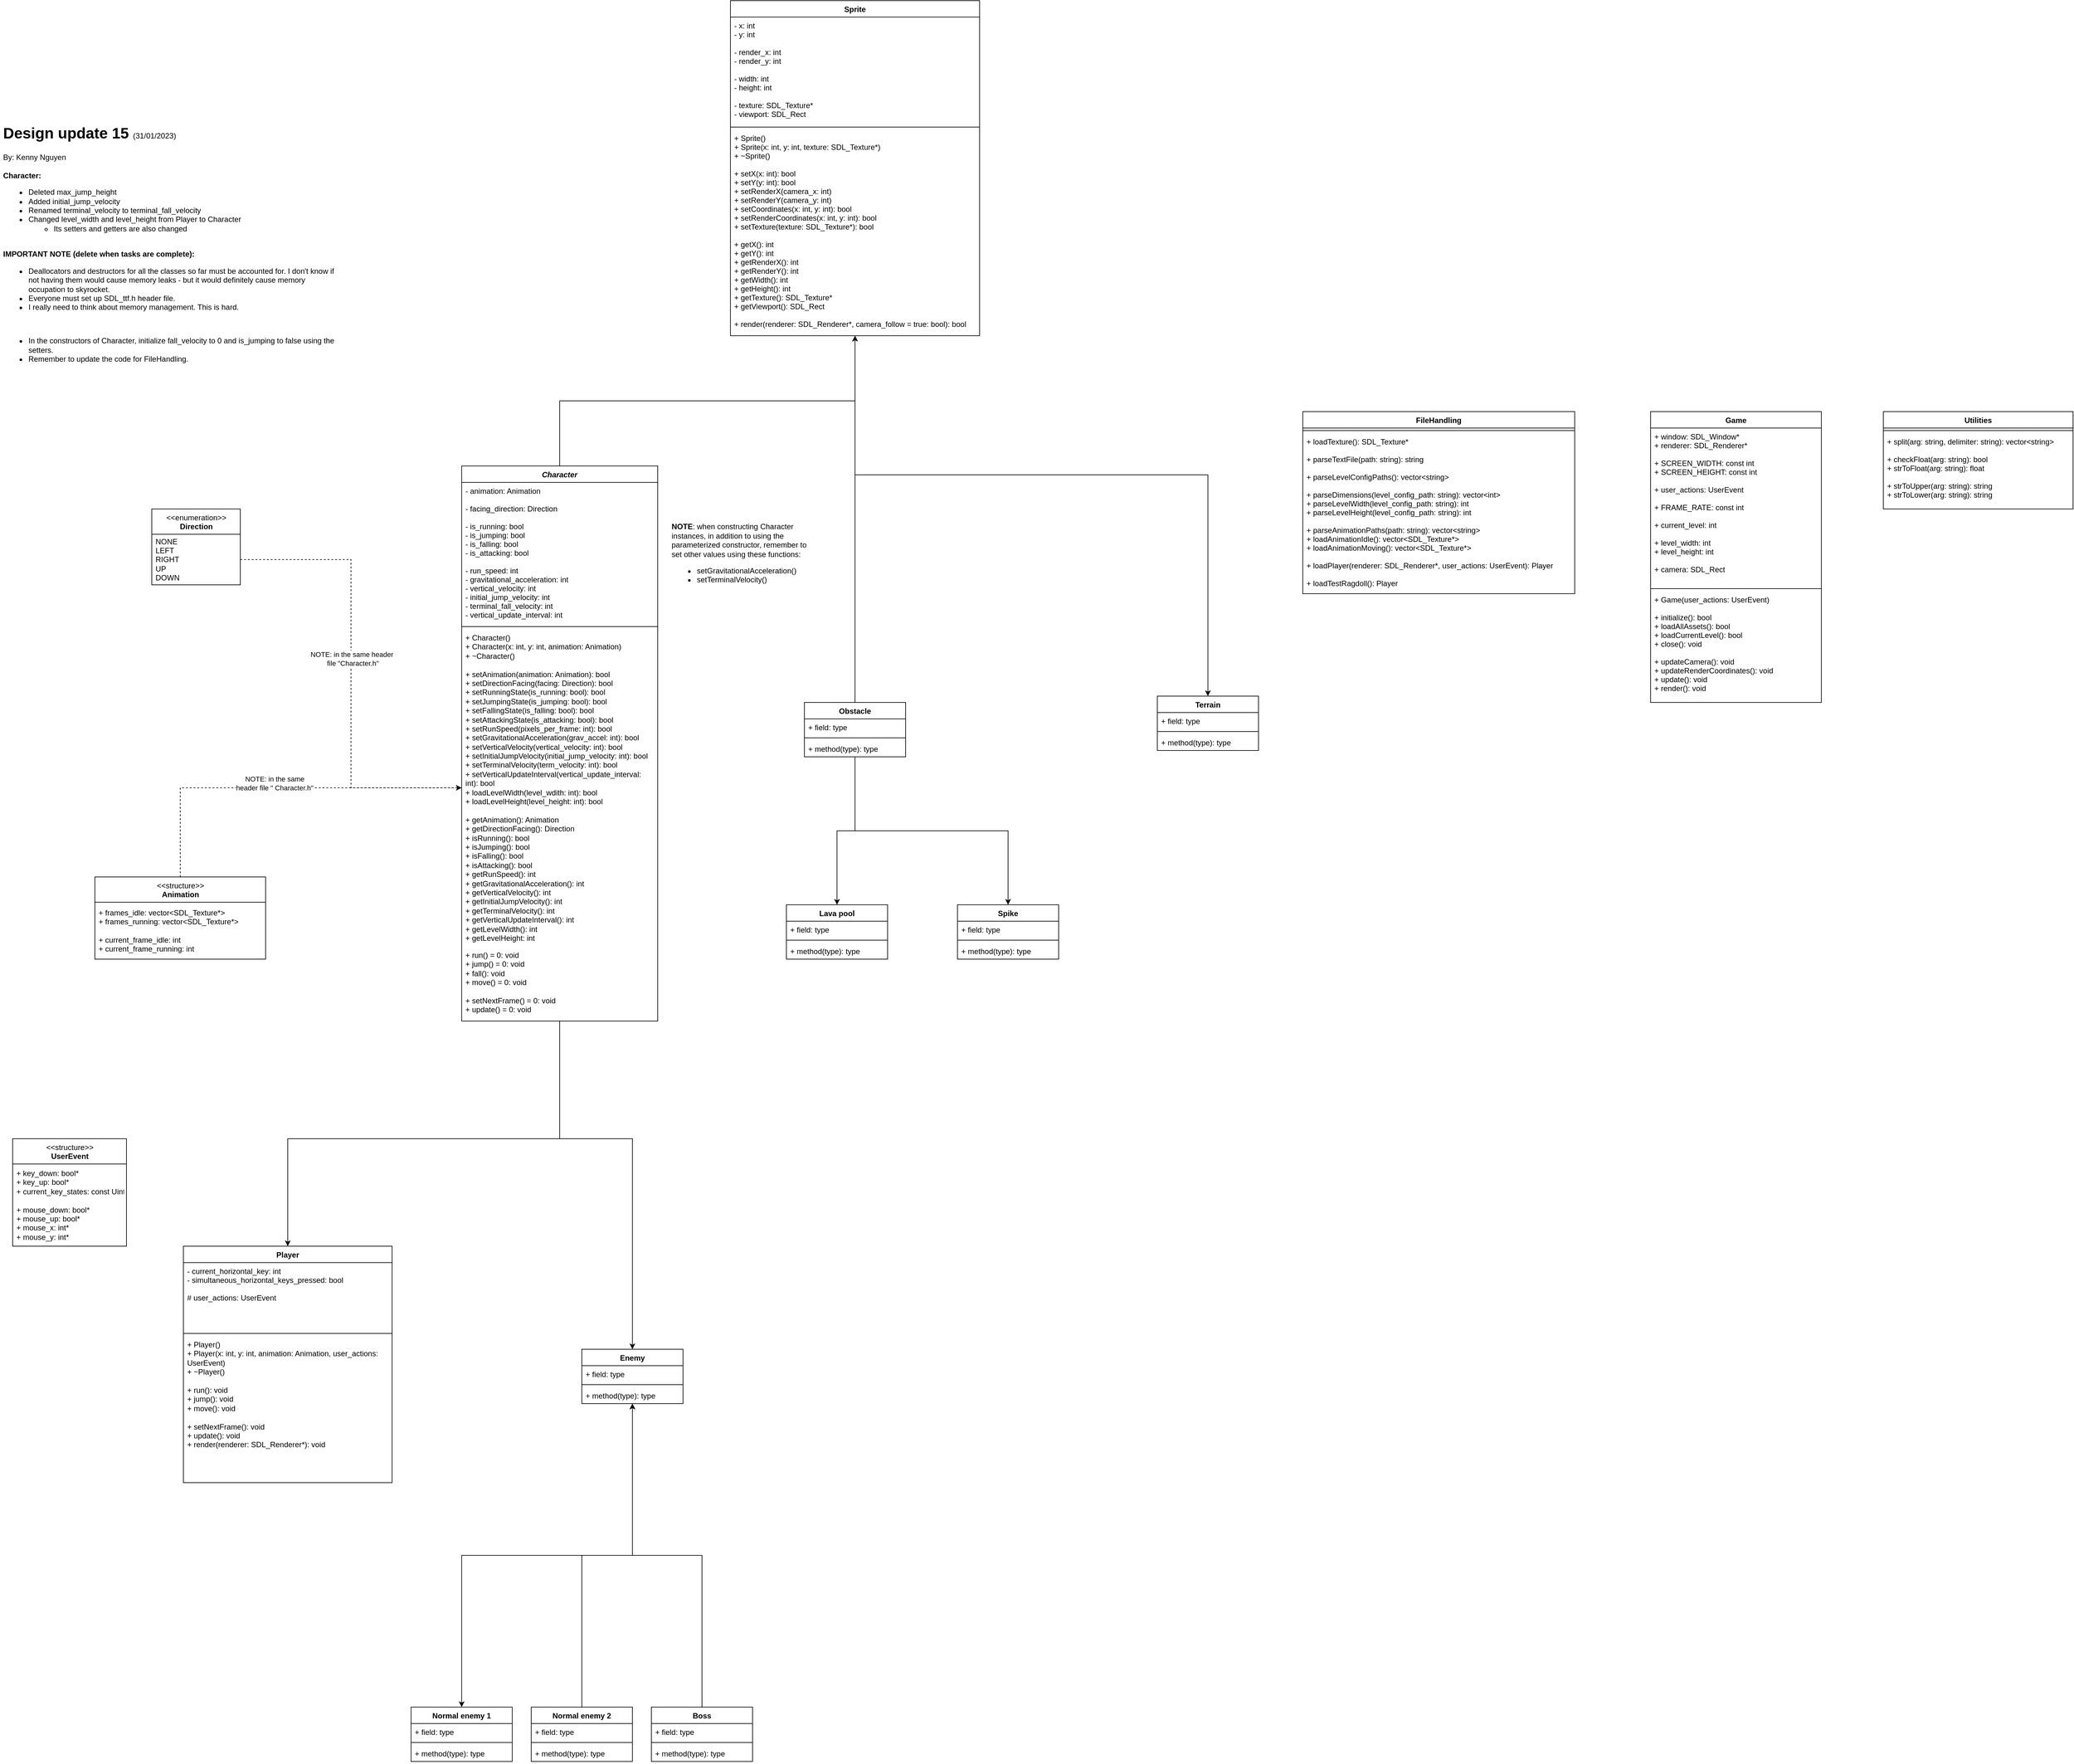 <mxfile version="20.8.13" type="device"><diagram id="c8oBW-qjvavsfD2tW6SP" name="Page-1"><mxGraphModel dx="2704" dy="1710" grid="1" gridSize="10" guides="1" tooltips="1" connect="1" arrows="1" fold="1" page="1" pageScale="1" pageWidth="827" pageHeight="1169" math="0" shadow="0"><root><mxCell id="0"/><mxCell id="1" parent="0"/><mxCell id="VmwZhY8e53boBmnFLK-E-12" style="edgeStyle=orthogonalEdgeStyle;rounded=0;orthogonalLoop=1;jettySize=auto;html=1;exitX=0.5;exitY=0;exitDx=0;exitDy=0;entryX=0.5;entryY=1;entryDx=0;entryDy=0;" parent="1" source="VmwZhY8e53boBmnFLK-E-6" target="VmwZhY8e53boBmnFLK-E-1" edge="1"><mxGeometry relative="1" as="geometry"/></mxCell><mxCell id="VmwZhY8e53boBmnFLK-E-29" style="edgeStyle=orthogonalEdgeStyle;rounded=0;orthogonalLoop=1;jettySize=auto;html=1;exitX=0.5;exitY=0;exitDx=0;exitDy=0;entryX=0.5;entryY=1;entryDx=0;entryDy=0;" parent="1" source="VmwZhY8e53boBmnFLK-E-24" target="VmwZhY8e53boBmnFLK-E-1" edge="1"><mxGeometry relative="1" as="geometry"/></mxCell><mxCell id="VmwZhY8e53boBmnFLK-E-44" style="edgeStyle=orthogonalEdgeStyle;rounded=0;orthogonalLoop=1;jettySize=auto;html=1;exitX=0.5;exitY=1;exitDx=0;exitDy=0;entryX=0.5;entryY=0;entryDx=0;entryDy=0;" parent="1" source="VmwZhY8e53boBmnFLK-E-1" target="VmwZhY8e53boBmnFLK-E-40" edge="1"><mxGeometry relative="1" as="geometry"><Array as="points"><mxPoint x="442" y="220"/><mxPoint x="1000" y="220"/></Array></mxGeometry></mxCell><mxCell id="VmwZhY8e53boBmnFLK-E-1" value="Sprite" style="swimlane;fontStyle=1;align=center;verticalAlign=top;childLayout=stackLayout;horizontal=1;startSize=26;horizontalStack=0;resizeParent=1;resizeParentMax=0;resizeLast=0;collapsible=1;marginBottom=0;" parent="1" vertex="1"><mxGeometry x="245" y="-530" width="394" height="530" as="geometry"/></mxCell><mxCell id="VmwZhY8e53boBmnFLK-E-2" value="- x: int&#10;- y: int&#10;&#10;- render_x: int&#10;- render_y: int&#10;&#10;- width: int&#10;- height: int&#10;&#10;- texture: SDL_Texture*&#10;- viewport: SDL_Rect&#10;" style="text;strokeColor=none;fillColor=none;align=left;verticalAlign=top;spacingLeft=4;spacingRight=4;overflow=hidden;rotatable=0;points=[[0,0.5],[1,0.5]];portConstraint=eastwest;" parent="VmwZhY8e53boBmnFLK-E-1" vertex="1"><mxGeometry y="26" width="394" height="170" as="geometry"/></mxCell><mxCell id="VmwZhY8e53boBmnFLK-E-3" value="" style="line;strokeWidth=1;fillColor=none;align=left;verticalAlign=middle;spacingTop=-1;spacingLeft=3;spacingRight=3;rotatable=0;labelPosition=right;points=[];portConstraint=eastwest;strokeColor=inherit;" parent="VmwZhY8e53boBmnFLK-E-1" vertex="1"><mxGeometry y="196" width="394" height="8" as="geometry"/></mxCell><mxCell id="VmwZhY8e53boBmnFLK-E-4" value="+ Sprite()&#10;+ Sprite(x: int, y: int, texture: SDL_Texture*)&#10;+ ~Sprite()&#10;&#10;+ setX(x: int): bool&#10;+ setY(y: int): bool&#10;+ setRenderX(camera_x: int)&#10;+ setRenderY(camera_y: int)&#10;+ setCoordinates(x: int, y: int): bool&#10;+ setRenderCoordinates(x: int, y: int): bool&#10;+ setTexture(texture: SDL_Texture*): bool&#10;&#10;+ getX(): int&#10;+ getY(): int&#10;+ getRenderX(): int&#10;+ getRenderY(): int&#10;+ getWidth(): int&#10;+ getHeight(): int&#10;+ getTexture(): SDL_Texture*&#10;+ getViewport(): SDL_Rect&#10;&#10;+ render(renderer: SDL_Renderer*, camera_follow = true: bool): bool" style="text;strokeColor=none;fillColor=none;align=left;verticalAlign=top;spacingLeft=4;spacingRight=4;overflow=hidden;rotatable=0;points=[[0,0.5],[1,0.5]];portConstraint=eastwest;" parent="VmwZhY8e53boBmnFLK-E-1" vertex="1"><mxGeometry y="204" width="394" height="326" as="geometry"/></mxCell><mxCell id="4V4R_JJYXWXnv9Hz5UKI-4" style="edgeStyle=orthogonalEdgeStyle;rounded=0;orthogonalLoop=1;jettySize=auto;html=1;entryX=0.5;entryY=0;entryDx=0;entryDy=0;" parent="1" source="VmwZhY8e53boBmnFLK-E-6" target="VmwZhY8e53boBmnFLK-E-14" edge="1"><mxGeometry relative="1" as="geometry"><mxPoint x="-240" y="1280" as="targetPoint"/><Array as="points"><mxPoint x="-25" y="1270"/><mxPoint x="-455" y="1270"/></Array></mxGeometry></mxCell><mxCell id="VmwZhY8e53boBmnFLK-E-6" value="Character" style="swimlane;fontStyle=3;align=center;verticalAlign=top;childLayout=stackLayout;horizontal=1;startSize=26;horizontalStack=0;resizeParent=1;resizeParentMax=0;resizeLast=0;collapsible=1;marginBottom=0;" parent="1" vertex="1"><mxGeometry x="-180" y="206" width="310" height="878" as="geometry"/></mxCell><mxCell id="VmwZhY8e53boBmnFLK-E-7" value="- animation: Animation&#10;&#10;- facing_direction: Direction&#10;&#10;- is_running: bool&#10;- is_jumping: bool&#10;- is_falling: bool&#10;- is_attacking: bool&#10;&#10;- run_speed: int&#10;- gravitational_acceleration: int&#10;- vertical_velocity: int&#10;- initial_jump_velocity: int&#10;- terminal_fall_velocity: int&#10;- vertical_update_interval: int&#10;" style="text;strokeColor=none;fillColor=none;align=left;verticalAlign=top;spacingLeft=4;spacingRight=4;overflow=hidden;rotatable=0;points=[[0,0.5],[1,0.5]];portConstraint=eastwest;" parent="VmwZhY8e53boBmnFLK-E-6" vertex="1"><mxGeometry y="26" width="310" height="224" as="geometry"/></mxCell><mxCell id="VmwZhY8e53boBmnFLK-E-8" value="" style="line;strokeWidth=1;fillColor=none;align=left;verticalAlign=middle;spacingTop=-1;spacingLeft=3;spacingRight=3;rotatable=0;labelPosition=right;points=[];portConstraint=eastwest;strokeColor=inherit;" parent="VmwZhY8e53boBmnFLK-E-6" vertex="1"><mxGeometry y="250" width="310" height="8" as="geometry"/></mxCell><mxCell id="vElbNnLoproLuncp5G4Q-2" value="+ Character()&#10;+ Character(x: int, y: int, animation: Animation)&#10;+ ~Character()&#10;&#10;+ setAnimation(animation: Animation): bool&#10;+ setDirectionFacing(facing: Direction): bool&#10;+ setRunningState(is_running: bool): bool&#10;+ setJumpingState(is_jumping: bool): bool&#10;+ setFallingState(is_falling: bool): bool&#10;+ setAttackingState(is_attacking: bool): bool&#10;+ setRunSpeed(pixels_per_frame: int): bool&#10;+ setGravitationalAcceleration(grav_accel: int): bool&#10;+ setVerticalVelocity(vertical_velocity: int): bool&#10;+ setInitialJumpVelocity(initial_jump_velocity: int): bool&#10;+ setTerminalVelocity(term_velocity: int): bool&#10;+ setVerticalUpdateInterval(vertical_update_interval: int): bool&#10;+ loadLevelWidth(level_wdith: int): bool&#10;+ loadLevelHeight(level_height: int): bool&#10;&#10;+ getAnimation(): Animation&#10;+ getDirectionFacing(): Direction&#10;+ isRunning(): bool&#10;+ isJumping(): bool&#10;+ isFalling(): bool&#10;+ isAttacking(): bool&#10;+ getRunSpeed(): int&#10;+ getGravitationalAcceleration(): int&#10;+ getVerticalVelocity(): int&#10;+ getInitialJumpVelocity(): int&#10;+ getTerminalVelocity(): int&#10;+ getVerticalUpdateInterval(): int&#10;+ getLevelWidth(): int&#10;+ getLevelHeight: int" style="text;strokeColor=none;fillColor=none;align=left;verticalAlign=top;spacingLeft=4;spacingRight=4;overflow=hidden;rotatable=0;points=[[0,0.5],[1,0.5]];portConstraint=eastwest;whiteSpace=wrap;fontStyle=0" parent="VmwZhY8e53boBmnFLK-E-6" vertex="1"><mxGeometry y="258" width="310" height="502" as="geometry"/></mxCell><mxCell id="VmwZhY8e53boBmnFLK-E-9" value="+ run() = 0: void&#10;+ jump() = 0: void&#10;+ fall(): void&#10;+ move() = 0: void&#10;&#10;+ setNextFrame() = 0: void&#10;+ update() = 0: void" style="text;strokeColor=none;fillColor=none;align=left;verticalAlign=top;spacingLeft=4;spacingRight=4;overflow=hidden;rotatable=0;points=[[0,0.5],[1,0.5]];portConstraint=eastwest;whiteSpace=wrap;fontStyle=0" parent="VmwZhY8e53boBmnFLK-E-6" vertex="1"><mxGeometry y="760" width="310" height="118" as="geometry"/></mxCell><mxCell id="4V4R_JJYXWXnv9Hz5UKI-3" style="edgeStyle=orthogonalEdgeStyle;rounded=0;orthogonalLoop=1;jettySize=auto;html=1;entryX=0.5;entryY=0;entryDx=0;entryDy=0;" parent="1" source="VmwZhY8e53boBmnFLK-E-6" target="VmwZhY8e53boBmnFLK-E-18" edge="1"><mxGeometry relative="1" as="geometry"><Array as="points"><mxPoint x="-25" y="1270"/><mxPoint x="90" y="1270"/></Array></mxGeometry></mxCell><mxCell id="VmwZhY8e53boBmnFLK-E-14" value="Player" style="swimlane;fontStyle=1;align=center;verticalAlign=top;childLayout=stackLayout;horizontal=1;startSize=26;horizontalStack=0;resizeParent=1;resizeParentMax=0;resizeLast=0;collapsible=1;marginBottom=0;whiteSpace=wrap;" parent="1" vertex="1"><mxGeometry x="-620" y="1440" width="330" height="374" as="geometry"/></mxCell><mxCell id="VmwZhY8e53boBmnFLK-E-15" value="- current_horizontal_key: int&#10;- simultaneous_horizontal_keys_pressed: bool&#10;&#10;# user_actions: UserEvent" style="text;strokeColor=none;fillColor=none;align=left;verticalAlign=top;spacingLeft=4;spacingRight=4;overflow=hidden;rotatable=0;points=[[0,0.5],[1,0.5]];portConstraint=eastwest;" parent="VmwZhY8e53boBmnFLK-E-14" vertex="1"><mxGeometry y="26" width="330" height="108" as="geometry"/></mxCell><mxCell id="VmwZhY8e53boBmnFLK-E-16" value="" style="line;strokeWidth=1;fillColor=none;align=left;verticalAlign=middle;spacingTop=-1;spacingLeft=3;spacingRight=3;rotatable=0;labelPosition=right;points=[];portConstraint=eastwest;strokeColor=inherit;" parent="VmwZhY8e53boBmnFLK-E-14" vertex="1"><mxGeometry y="134" width="330" height="8" as="geometry"/></mxCell><mxCell id="VmwZhY8e53boBmnFLK-E-17" value="+ Player()&#10;+ Player(x: int, y: int, animation: Animation, user_actions: UserEvent)&#10;+ ~Player()&#10;&#10;+ run(): void&#10;+ jump(): void&#10;+ move(): void&#10;&#10;+ setNextFrame(): void&#10;+ update(): void&#10;+ render(renderer: SDL_Renderer*): void" style="text;strokeColor=none;fillColor=none;align=left;verticalAlign=top;spacingLeft=4;spacingRight=4;overflow=hidden;rotatable=0;points=[[0,0.5],[1,0.5]];portConstraint=eastwest;whiteSpace=wrap;fontStyle=0" parent="VmwZhY8e53boBmnFLK-E-14" vertex="1"><mxGeometry y="142" width="330" height="232" as="geometry"/></mxCell><mxCell id="VmwZhY8e53boBmnFLK-E-58" style="edgeStyle=orthogonalEdgeStyle;rounded=0;orthogonalLoop=1;jettySize=auto;html=1;exitX=0.5;exitY=0;exitDx=0;exitDy=0;entryX=0.5;entryY=1;entryDx=0;entryDy=0;" parent="1" source="VmwZhY8e53boBmnFLK-E-49" target="VmwZhY8e53boBmnFLK-E-18" edge="1"><mxGeometry relative="1" as="geometry"/></mxCell><mxCell id="VmwZhY8e53boBmnFLK-E-65" style="edgeStyle=orthogonalEdgeStyle;rounded=0;orthogonalLoop=1;jettySize=auto;html=1;exitX=0.5;exitY=0;exitDx=0;exitDy=0;entryX=0.5;entryY=1;entryDx=0;entryDy=0;" parent="1" source="VmwZhY8e53boBmnFLK-E-61" target="VmwZhY8e53boBmnFLK-E-18" edge="1"><mxGeometry relative="1" as="geometry"/></mxCell><mxCell id="VmwZhY8e53boBmnFLK-E-74" style="edgeStyle=orthogonalEdgeStyle;rounded=0;orthogonalLoop=1;jettySize=auto;html=1;exitX=0.5;exitY=1;exitDx=0;exitDy=0;entryX=0.5;entryY=0;entryDx=0;entryDy=0;" parent="1" source="VmwZhY8e53boBmnFLK-E-18" target="VmwZhY8e53boBmnFLK-E-45" edge="1"><mxGeometry relative="1" as="geometry"/></mxCell><mxCell id="VmwZhY8e53boBmnFLK-E-18" value="Enemy" style="swimlane;fontStyle=1;align=center;verticalAlign=top;childLayout=stackLayout;horizontal=1;startSize=26;horizontalStack=0;resizeParent=1;resizeParentMax=0;resizeLast=0;collapsible=1;marginBottom=0;" parent="1" vertex="1"><mxGeometry x="10" y="1603" width="160" height="86" as="geometry"/></mxCell><mxCell id="VmwZhY8e53boBmnFLK-E-19" value="+ field: type" style="text;strokeColor=none;fillColor=none;align=left;verticalAlign=top;spacingLeft=4;spacingRight=4;overflow=hidden;rotatable=0;points=[[0,0.5],[1,0.5]];portConstraint=eastwest;" parent="VmwZhY8e53boBmnFLK-E-18" vertex="1"><mxGeometry y="26" width="160" height="26" as="geometry"/></mxCell><mxCell id="VmwZhY8e53boBmnFLK-E-20" value="" style="line;strokeWidth=1;fillColor=none;align=left;verticalAlign=middle;spacingTop=-1;spacingLeft=3;spacingRight=3;rotatable=0;labelPosition=right;points=[];portConstraint=eastwest;strokeColor=inherit;" parent="VmwZhY8e53boBmnFLK-E-18" vertex="1"><mxGeometry y="52" width="160" height="8" as="geometry"/></mxCell><mxCell id="VmwZhY8e53boBmnFLK-E-21" value="+ method(type): type" style="text;strokeColor=none;fillColor=none;align=left;verticalAlign=top;spacingLeft=4;spacingRight=4;overflow=hidden;rotatable=0;points=[[0,0.5],[1,0.5]];portConstraint=eastwest;" parent="VmwZhY8e53boBmnFLK-E-18" vertex="1"><mxGeometry y="60" width="160" height="26" as="geometry"/></mxCell><mxCell id="VmwZhY8e53boBmnFLK-E-38" style="edgeStyle=orthogonalEdgeStyle;rounded=0;orthogonalLoop=1;jettySize=auto;html=1;exitX=0.5;exitY=1;exitDx=0;exitDy=0;entryX=0.5;entryY=0;entryDx=0;entryDy=0;" parent="1" source="VmwZhY8e53boBmnFLK-E-24" target="VmwZhY8e53boBmnFLK-E-30" edge="1"><mxGeometry relative="1" as="geometry"/></mxCell><mxCell id="VmwZhY8e53boBmnFLK-E-39" style="edgeStyle=orthogonalEdgeStyle;rounded=0;orthogonalLoop=1;jettySize=auto;html=1;exitX=0.5;exitY=1;exitDx=0;exitDy=0;" parent="1" source="VmwZhY8e53boBmnFLK-E-24" target="VmwZhY8e53boBmnFLK-E-34" edge="1"><mxGeometry relative="1" as="geometry"/></mxCell><mxCell id="VmwZhY8e53boBmnFLK-E-24" value="Obstacle" style="swimlane;fontStyle=1;align=center;verticalAlign=top;childLayout=stackLayout;horizontal=1;startSize=26;horizontalStack=0;resizeParent=1;resizeParentMax=0;resizeLast=0;collapsible=1;marginBottom=0;" parent="1" vertex="1"><mxGeometry x="362" y="580" width="160" height="86" as="geometry"/></mxCell><mxCell id="VmwZhY8e53boBmnFLK-E-25" value="+ field: type" style="text;strokeColor=none;fillColor=none;align=left;verticalAlign=top;spacingLeft=4;spacingRight=4;overflow=hidden;rotatable=0;points=[[0,0.5],[1,0.5]];portConstraint=eastwest;" parent="VmwZhY8e53boBmnFLK-E-24" vertex="1"><mxGeometry y="26" width="160" height="26" as="geometry"/></mxCell><mxCell id="VmwZhY8e53boBmnFLK-E-26" value="" style="line;strokeWidth=1;fillColor=none;align=left;verticalAlign=middle;spacingTop=-1;spacingLeft=3;spacingRight=3;rotatable=0;labelPosition=right;points=[];portConstraint=eastwest;strokeColor=inherit;" parent="VmwZhY8e53boBmnFLK-E-24" vertex="1"><mxGeometry y="52" width="160" height="8" as="geometry"/></mxCell><mxCell id="VmwZhY8e53boBmnFLK-E-27" value="+ method(type): type" style="text;strokeColor=none;fillColor=none;align=left;verticalAlign=top;spacingLeft=4;spacingRight=4;overflow=hidden;rotatable=0;points=[[0,0.5],[1,0.5]];portConstraint=eastwest;" parent="VmwZhY8e53boBmnFLK-E-24" vertex="1"><mxGeometry y="60" width="160" height="26" as="geometry"/></mxCell><mxCell id="VmwZhY8e53boBmnFLK-E-30" value="Lava pool" style="swimlane;fontStyle=1;align=center;verticalAlign=top;childLayout=stackLayout;horizontal=1;startSize=26;horizontalStack=0;resizeParent=1;resizeParentMax=0;resizeLast=0;collapsible=1;marginBottom=0;" parent="1" vertex="1"><mxGeometry x="333.5" y="900" width="160" height="86" as="geometry"/></mxCell><mxCell id="VmwZhY8e53boBmnFLK-E-31" value="+ field: type" style="text;strokeColor=none;fillColor=none;align=left;verticalAlign=top;spacingLeft=4;spacingRight=4;overflow=hidden;rotatable=0;points=[[0,0.5],[1,0.5]];portConstraint=eastwest;" parent="VmwZhY8e53boBmnFLK-E-30" vertex="1"><mxGeometry y="26" width="160" height="26" as="geometry"/></mxCell><mxCell id="VmwZhY8e53boBmnFLK-E-32" value="" style="line;strokeWidth=1;fillColor=none;align=left;verticalAlign=middle;spacingTop=-1;spacingLeft=3;spacingRight=3;rotatable=0;labelPosition=right;points=[];portConstraint=eastwest;strokeColor=inherit;" parent="VmwZhY8e53boBmnFLK-E-30" vertex="1"><mxGeometry y="52" width="160" height="8" as="geometry"/></mxCell><mxCell id="VmwZhY8e53boBmnFLK-E-33" value="+ method(type): type" style="text;strokeColor=none;fillColor=none;align=left;verticalAlign=top;spacingLeft=4;spacingRight=4;overflow=hidden;rotatable=0;points=[[0,0.5],[1,0.5]];portConstraint=eastwest;" parent="VmwZhY8e53boBmnFLK-E-30" vertex="1"><mxGeometry y="60" width="160" height="26" as="geometry"/></mxCell><mxCell id="VmwZhY8e53boBmnFLK-E-34" value="Spike" style="swimlane;fontStyle=1;align=center;verticalAlign=top;childLayout=stackLayout;horizontal=1;startSize=26;horizontalStack=0;resizeParent=1;resizeParentMax=0;resizeLast=0;collapsible=1;marginBottom=0;" parent="1" vertex="1"><mxGeometry x="604" y="900" width="160" height="86" as="geometry"/></mxCell><mxCell id="VmwZhY8e53boBmnFLK-E-35" value="+ field: type" style="text;strokeColor=none;fillColor=none;align=left;verticalAlign=top;spacingLeft=4;spacingRight=4;overflow=hidden;rotatable=0;points=[[0,0.5],[1,0.5]];portConstraint=eastwest;" parent="VmwZhY8e53boBmnFLK-E-34" vertex="1"><mxGeometry y="26" width="160" height="26" as="geometry"/></mxCell><mxCell id="VmwZhY8e53boBmnFLK-E-36" value="" style="line;strokeWidth=1;fillColor=none;align=left;verticalAlign=middle;spacingTop=-1;spacingLeft=3;spacingRight=3;rotatable=0;labelPosition=right;points=[];portConstraint=eastwest;strokeColor=inherit;" parent="VmwZhY8e53boBmnFLK-E-34" vertex="1"><mxGeometry y="52" width="160" height="8" as="geometry"/></mxCell><mxCell id="VmwZhY8e53boBmnFLK-E-37" value="+ method(type): type" style="text;strokeColor=none;fillColor=none;align=left;verticalAlign=top;spacingLeft=4;spacingRight=4;overflow=hidden;rotatable=0;points=[[0,0.5],[1,0.5]];portConstraint=eastwest;" parent="VmwZhY8e53boBmnFLK-E-34" vertex="1"><mxGeometry y="60" width="160" height="26" as="geometry"/></mxCell><mxCell id="VmwZhY8e53boBmnFLK-E-40" value="Terrain" style="swimlane;fontStyle=1;align=center;verticalAlign=top;childLayout=stackLayout;horizontal=1;startSize=26;horizontalStack=0;resizeParent=1;resizeParentMax=0;resizeLast=0;collapsible=1;marginBottom=0;" parent="1" vertex="1"><mxGeometry x="920" y="570" width="160" height="86" as="geometry"/></mxCell><mxCell id="VmwZhY8e53boBmnFLK-E-41" value="+ field: type" style="text;strokeColor=none;fillColor=none;align=left;verticalAlign=top;spacingLeft=4;spacingRight=4;overflow=hidden;rotatable=0;points=[[0,0.5],[1,0.5]];portConstraint=eastwest;" parent="VmwZhY8e53boBmnFLK-E-40" vertex="1"><mxGeometry y="26" width="160" height="26" as="geometry"/></mxCell><mxCell id="VmwZhY8e53boBmnFLK-E-42" value="" style="line;strokeWidth=1;fillColor=none;align=left;verticalAlign=middle;spacingTop=-1;spacingLeft=3;spacingRight=3;rotatable=0;labelPosition=right;points=[];portConstraint=eastwest;strokeColor=inherit;" parent="VmwZhY8e53boBmnFLK-E-40" vertex="1"><mxGeometry y="52" width="160" height="8" as="geometry"/></mxCell><mxCell id="VmwZhY8e53boBmnFLK-E-43" value="+ method(type): type" style="text;strokeColor=none;fillColor=none;align=left;verticalAlign=top;spacingLeft=4;spacingRight=4;overflow=hidden;rotatable=0;points=[[0,0.5],[1,0.5]];portConstraint=eastwest;" parent="VmwZhY8e53boBmnFLK-E-40" vertex="1"><mxGeometry y="60" width="160" height="26" as="geometry"/></mxCell><mxCell id="VmwZhY8e53boBmnFLK-E-45" value="Normal enemy 1" style="swimlane;fontStyle=1;align=center;verticalAlign=top;childLayout=stackLayout;horizontal=1;startSize=26;horizontalStack=0;resizeParent=1;resizeParentMax=0;resizeLast=0;collapsible=1;marginBottom=0;" parent="1" vertex="1"><mxGeometry x="-260" y="2169" width="160" height="86" as="geometry"/></mxCell><mxCell id="VmwZhY8e53boBmnFLK-E-46" value="+ field: type" style="text;strokeColor=none;fillColor=none;align=left;verticalAlign=top;spacingLeft=4;spacingRight=4;overflow=hidden;rotatable=0;points=[[0,0.5],[1,0.5]];portConstraint=eastwest;" parent="VmwZhY8e53boBmnFLK-E-45" vertex="1"><mxGeometry y="26" width="160" height="26" as="geometry"/></mxCell><mxCell id="VmwZhY8e53boBmnFLK-E-47" value="" style="line;strokeWidth=1;fillColor=none;align=left;verticalAlign=middle;spacingTop=-1;spacingLeft=3;spacingRight=3;rotatable=0;labelPosition=right;points=[];portConstraint=eastwest;strokeColor=inherit;" parent="VmwZhY8e53boBmnFLK-E-45" vertex="1"><mxGeometry y="52" width="160" height="8" as="geometry"/></mxCell><mxCell id="VmwZhY8e53boBmnFLK-E-48" value="+ method(type): type" style="text;strokeColor=none;fillColor=none;align=left;verticalAlign=top;spacingLeft=4;spacingRight=4;overflow=hidden;rotatable=0;points=[[0,0.5],[1,0.5]];portConstraint=eastwest;" parent="VmwZhY8e53boBmnFLK-E-45" vertex="1"><mxGeometry y="60" width="160" height="26" as="geometry"/></mxCell><mxCell id="VmwZhY8e53boBmnFLK-E-49" value="Normal enemy 2" style="swimlane;fontStyle=1;align=center;verticalAlign=top;childLayout=stackLayout;horizontal=1;startSize=26;horizontalStack=0;resizeParent=1;resizeParentMax=0;resizeLast=0;collapsible=1;marginBottom=0;" parent="1" vertex="1"><mxGeometry x="-70" y="2169" width="160" height="86" as="geometry"/></mxCell><mxCell id="VmwZhY8e53boBmnFLK-E-50" value="+ field: type" style="text;strokeColor=none;fillColor=none;align=left;verticalAlign=top;spacingLeft=4;spacingRight=4;overflow=hidden;rotatable=0;points=[[0,0.5],[1,0.5]];portConstraint=eastwest;" parent="VmwZhY8e53boBmnFLK-E-49" vertex="1"><mxGeometry y="26" width="160" height="26" as="geometry"/></mxCell><mxCell id="VmwZhY8e53boBmnFLK-E-51" value="" style="line;strokeWidth=1;fillColor=none;align=left;verticalAlign=middle;spacingTop=-1;spacingLeft=3;spacingRight=3;rotatable=0;labelPosition=right;points=[];portConstraint=eastwest;strokeColor=inherit;" parent="VmwZhY8e53boBmnFLK-E-49" vertex="1"><mxGeometry y="52" width="160" height="8" as="geometry"/></mxCell><mxCell id="VmwZhY8e53boBmnFLK-E-52" value="+ method(type): type" style="text;strokeColor=none;fillColor=none;align=left;verticalAlign=top;spacingLeft=4;spacingRight=4;overflow=hidden;rotatable=0;points=[[0,0.5],[1,0.5]];portConstraint=eastwest;" parent="VmwZhY8e53boBmnFLK-E-49" vertex="1"><mxGeometry y="60" width="160" height="26" as="geometry"/></mxCell><mxCell id="VmwZhY8e53boBmnFLK-E-61" value="Boss" style="swimlane;fontStyle=1;align=center;verticalAlign=top;childLayout=stackLayout;horizontal=1;startSize=26;horizontalStack=0;resizeParent=1;resizeParentMax=0;resizeLast=0;collapsible=1;marginBottom=0;" parent="1" vertex="1"><mxGeometry x="120" y="2169" width="160" height="86" as="geometry"/></mxCell><mxCell id="VmwZhY8e53boBmnFLK-E-62" value="+ field: type" style="text;strokeColor=none;fillColor=none;align=left;verticalAlign=top;spacingLeft=4;spacingRight=4;overflow=hidden;rotatable=0;points=[[0,0.5],[1,0.5]];portConstraint=eastwest;" parent="VmwZhY8e53boBmnFLK-E-61" vertex="1"><mxGeometry y="26" width="160" height="26" as="geometry"/></mxCell><mxCell id="VmwZhY8e53boBmnFLK-E-63" value="" style="line;strokeWidth=1;fillColor=none;align=left;verticalAlign=middle;spacingTop=-1;spacingLeft=3;spacingRight=3;rotatable=0;labelPosition=right;points=[];portConstraint=eastwest;strokeColor=inherit;" parent="VmwZhY8e53boBmnFLK-E-61" vertex="1"><mxGeometry y="52" width="160" height="8" as="geometry"/></mxCell><mxCell id="VmwZhY8e53boBmnFLK-E-64" value="+ method(type): type" style="text;strokeColor=none;fillColor=none;align=left;verticalAlign=top;spacingLeft=4;spacingRight=4;overflow=hidden;rotatable=0;points=[[0,0.5],[1,0.5]];portConstraint=eastwest;" parent="VmwZhY8e53boBmnFLK-E-61" vertex="1"><mxGeometry y="60" width="160" height="26" as="geometry"/></mxCell><mxCell id="VmwZhY8e53boBmnFLK-E-66" value="FileHandling" style="swimlane;fontStyle=1;align=center;verticalAlign=top;childLayout=stackLayout;horizontal=1;startSize=26;horizontalStack=0;resizeParent=1;resizeParentMax=0;resizeLast=0;collapsible=1;marginBottom=0;" parent="1" vertex="1"><mxGeometry x="1150" y="120" width="430" height="288" as="geometry"/></mxCell><mxCell id="VmwZhY8e53boBmnFLK-E-68" value="" style="line;strokeWidth=1;fillColor=none;align=left;verticalAlign=middle;spacingTop=-1;spacingLeft=3;spacingRight=3;rotatable=0;labelPosition=right;points=[];portConstraint=eastwest;strokeColor=inherit;" parent="VmwZhY8e53boBmnFLK-E-66" vertex="1"><mxGeometry y="26" width="430" height="8" as="geometry"/></mxCell><mxCell id="VmwZhY8e53boBmnFLK-E-69" value="+ loadTexture(): SDL_Texture*&#10;&#10;+ parseTextFile(path: string): string&#10;&#10;+ parseLevelConfigPaths(): vector&lt;string&gt;&#10;&#10;+ parseDimensions(level_config_path: string): vector&lt;int&gt;&#10;+ parseLevelWidth(level_config_path: string): int&#10;+ parseLevelHeight(level_config_path: string): int&#10;&#10;+ parseAnimationPaths(path: string): vector&lt;string&gt;&#10;+ loadAnimationIdle(): vector&lt;SDL_Texture*&gt;&#10;+ loadAnimationMoving(): vector&lt;SDL_Texture*&gt;&#10;&#10;+ loadPlayer(renderer: SDL_Renderer*, user_actions: UserEvent): Player&#10;&#10;+ loadTestRagdoll(): Player&#10;" style="text;strokeColor=none;fillColor=none;align=left;verticalAlign=top;spacingLeft=4;spacingRight=4;overflow=hidden;rotatable=0;points=[[0,0.5],[1,0.5]];portConstraint=eastwest;" parent="VmwZhY8e53boBmnFLK-E-66" vertex="1"><mxGeometry y="34" width="430" height="254" as="geometry"/></mxCell><mxCell id="VmwZhY8e53boBmnFLK-E-70" value="Game" style="swimlane;fontStyle=1;align=center;verticalAlign=top;childLayout=stackLayout;horizontal=1;startSize=26;horizontalStack=0;resizeParent=1;resizeParentMax=0;resizeLast=0;collapsible=1;marginBottom=0;" parent="1" vertex="1"><mxGeometry x="1700" y="120" width="270" height="460" as="geometry"/></mxCell><mxCell id="VmwZhY8e53boBmnFLK-E-71" value="+ window: SDL_Window*&#10;+ renderer: SDL_Renderer*&#10;&#10;+ SCREEN_WIDTH: const int&#10;+ SCREEN_HEIGHT: const int&#10;&#10;+ user_actions: UserEvent&#10;&#10;+ FRAME_RATE: const int&#10;&#10;+ current_level: int&#10;&#10;+ level_width: int&#10;+ level_height: int&#10;&#10;+ camera: SDL_Rect&#10;" style="text;strokeColor=none;fillColor=none;align=left;verticalAlign=top;spacingLeft=4;spacingRight=4;overflow=hidden;rotatable=0;points=[[0,0.5],[1,0.5]];portConstraint=eastwest;" parent="VmwZhY8e53boBmnFLK-E-70" vertex="1"><mxGeometry y="26" width="270" height="250" as="geometry"/></mxCell><mxCell id="VmwZhY8e53boBmnFLK-E-72" value="" style="line;strokeWidth=1;fillColor=none;align=left;verticalAlign=middle;spacingTop=-1;spacingLeft=3;spacingRight=3;rotatable=0;labelPosition=right;points=[];portConstraint=eastwest;strokeColor=inherit;" parent="VmwZhY8e53boBmnFLK-E-70" vertex="1"><mxGeometry y="276" width="270" height="8" as="geometry"/></mxCell><mxCell id="VmwZhY8e53boBmnFLK-E-73" value="+ Game(user_actions: UserEvent)&#10;&#10;+ initialize(): bool&#10;+ loadAllAssets(): bool&#10;+ loadCurrentLevel(): bool&#10;+ close(): void&#10;&#10;+ updateCamera(): void&#10;+ updateRenderCoordinates(): void&#10;+ update(): void&#10;+ render(): void" style="text;strokeColor=none;fillColor=none;align=left;verticalAlign=top;spacingLeft=4;spacingRight=4;overflow=hidden;rotatable=0;points=[[0,0.5],[1,0.5]];portConstraint=eastwest;" parent="VmwZhY8e53boBmnFLK-E-70" vertex="1"><mxGeometry y="284" width="270" height="176" as="geometry"/></mxCell><mxCell id="3EYU0iMUAdLwsTVJCIpS-1" value="Utilities" style="swimlane;fontStyle=1;align=center;verticalAlign=top;childLayout=stackLayout;horizontal=1;startSize=26;horizontalStack=0;resizeParent=1;resizeParentMax=0;resizeLast=0;collapsible=1;marginBottom=0;" parent="1" vertex="1"><mxGeometry x="2068" y="120" width="300" height="154" as="geometry"/></mxCell><mxCell id="3EYU0iMUAdLwsTVJCIpS-3" value="" style="line;strokeWidth=1;fillColor=none;align=left;verticalAlign=middle;spacingTop=-1;spacingLeft=3;spacingRight=3;rotatable=0;labelPosition=right;points=[];portConstraint=eastwest;strokeColor=inherit;" parent="3EYU0iMUAdLwsTVJCIpS-1" vertex="1"><mxGeometry y="26" width="300" height="8" as="geometry"/></mxCell><mxCell id="3EYU0iMUAdLwsTVJCIpS-4" value="+ split(arg: string, delimiter: string): vector&lt;string&gt; &#10;&#10;+ checkFloat(arg: string): bool&#10;+ strToFloat(arg: string): float&#10;&#10;+ strToUpper(arg: string): string&#10;+ strToLower(arg: string): string" style="text;strokeColor=none;fillColor=none;align=left;verticalAlign=top;spacingLeft=4;spacingRight=4;overflow=hidden;rotatable=0;points=[[0,0.5],[1,0.5]];portConstraint=eastwest;" parent="3EYU0iMUAdLwsTVJCIpS-1" vertex="1"><mxGeometry y="34" width="300" height="120" as="geometry"/></mxCell><mxCell id="vElbNnLoproLuncp5G4Q-1" value="&lt;h1&gt;Design update 15&amp;nbsp;&lt;span style=&quot;font-weight: normal;&quot;&gt;&lt;font style=&quot;font-size: 12px;&quot;&gt;(31/01/2023)&lt;/font&gt;&lt;/span&gt;&lt;/h1&gt;&lt;div&gt;&lt;span style=&quot;font-weight: normal;&quot;&gt;&lt;font style=&quot;font-size: 12px;&quot;&gt;By: Kenny Nguyen&lt;/font&gt;&lt;/span&gt;&lt;/div&gt;&lt;div&gt;&lt;br&gt;&lt;/div&gt;&lt;div&gt;&lt;b&gt;Character:&lt;/b&gt;&lt;/div&gt;&lt;div&gt;&lt;ul&gt;&lt;li&gt;Deleted max_jump_height&lt;/li&gt;&lt;li&gt;Added initial_jump_velocity&lt;/li&gt;&lt;li&gt;Renamed terminal_velocity to terminal_fall_velocity&lt;/li&gt;&lt;li&gt;Changed level_width and level_height from Player to Character&lt;/li&gt;&lt;ul&gt;&lt;li&gt;Its setters and getters are also changed&lt;/li&gt;&lt;/ul&gt;&lt;/ul&gt;&lt;div&gt;&lt;br&gt;&lt;/div&gt;&lt;/div&gt;&lt;div&gt;&lt;div&gt;&lt;b&gt;IMPORTANT NOTE (delete when tasks are complete):&lt;/b&gt;&lt;/div&gt;&lt;div&gt;&lt;ul&gt;&lt;li&gt;Deallocators and destructors for all the classes so far must be accounted for. I don't know if not having them would cause memory leaks - but it would definitely cause memory occupation to skyrocket.&lt;/li&gt;&lt;li&gt;Everyone must set up SDL_ttf.h header file.&lt;/li&gt;&lt;li&gt;I really need to think about memory management. This is hard.&lt;/li&gt;&lt;/ul&gt;&lt;div&gt;&lt;br&gt;&lt;/div&gt;&lt;ul&gt;&lt;li&gt;In the constructors of Character, initialize fall_velocity to 0 and is_jumping to false using the setters.&lt;/li&gt;&lt;li&gt;Remember to update the code for FileHandling.&lt;/li&gt;&lt;/ul&gt;&lt;b&gt;&lt;/b&gt;&lt;/div&gt;&lt;/div&gt;" style="text;html=1;strokeColor=none;fillColor=none;spacing=5;spacingTop=-20;whiteSpace=wrap;overflow=hidden;rounded=0;" parent="1" vertex="1"><mxGeometry x="-910" y="-340" width="540" height="650" as="geometry"/></mxCell><mxCell id="lXeaLF6-XfjT0-nt_kbf-1" value="&amp;lt;&amp;lt;enumeration&amp;gt;&amp;gt;&lt;br&gt;&lt;b&gt;Direction&lt;/b&gt;" style="swimlane;fontStyle=0;align=center;verticalAlign=top;childLayout=stackLayout;horizontal=1;startSize=40;horizontalStack=0;resizeParent=1;resizeParentMax=0;resizeLast=0;collapsible=0;marginBottom=0;html=1;" parent="1" vertex="1"><mxGeometry x="-670" y="274" width="140" height="120" as="geometry"/></mxCell><mxCell id="lXeaLF6-XfjT0-nt_kbf-2" value="NONE&lt;br&gt;LEFT&amp;nbsp;&lt;br&gt;RIGHT&lt;br&gt;UP&lt;br&gt;DOWN" style="text;html=1;strokeColor=none;fillColor=none;align=left;verticalAlign=middle;spacingLeft=4;spacingRight=4;overflow=hidden;rotatable=0;points=[[0,0.5],[1,0.5]];portConstraint=eastwest;" parent="lXeaLF6-XfjT0-nt_kbf-1" vertex="1"><mxGeometry y="40" width="140" height="80" as="geometry"/></mxCell><mxCell id="lXeaLF6-XfjT0-nt_kbf-4" style="edgeStyle=orthogonalEdgeStyle;rounded=0;orthogonalLoop=1;jettySize=auto;html=1;exitX=1;exitY=0.5;exitDx=0;exitDy=0;entryX=0;entryY=0.5;entryDx=0;entryDy=0;endArrow=none;endFill=0;dashed=1;" parent="1" source="lXeaLF6-XfjT0-nt_kbf-2" target="vElbNnLoproLuncp5G4Q-2" edge="1"><mxGeometry relative="1" as="geometry"/></mxCell><mxCell id="lXeaLF6-XfjT0-nt_kbf-6" value="NOTE: in the same header&lt;br&gt;&amp;nbsp;file &quot;Character.h&quot;" style="edgeLabel;html=1;align=center;verticalAlign=middle;resizable=0;points=[];" parent="lXeaLF6-XfjT0-nt_kbf-4" vertex="1" connectable="0"><mxGeometry x="-0.09" y="1" relative="1" as="geometry"><mxPoint y="8" as="offset"/></mxGeometry></mxCell><mxCell id="lXeaLF6-XfjT0-nt_kbf-15" value="&amp;lt;&amp;lt;structure&amp;gt;&amp;gt;&lt;br&gt;&lt;b&gt;UserEvent&lt;/b&gt;" style="swimlane;fontStyle=0;align=center;verticalAlign=top;childLayout=stackLayout;horizontal=1;startSize=40;horizontalStack=0;resizeParent=1;resizeParentMax=0;resizeLast=0;collapsible=0;marginBottom=0;html=1;" parent="1" vertex="1"><mxGeometry x="-890" y="1270" width="180" height="170" as="geometry"/></mxCell><mxCell id="lXeaLF6-XfjT0-nt_kbf-16" value="+ key_down: bool*&lt;br&gt;+ key_up: bool*&lt;br&gt;+ current_key_states: const Uint8*&lt;br&gt;&lt;br&gt;+ mouse_down: bool*&lt;br&gt;+ mouse_up: bool*&lt;br&gt;+ mouse_x: int*&lt;br&gt;+ mouse_y: int*" style="text;html=1;strokeColor=none;fillColor=none;align=left;verticalAlign=middle;spacingLeft=4;spacingRight=4;overflow=hidden;rotatable=0;points=[[0,0.5],[1,0.5]];portConstraint=eastwest;" parent="lXeaLF6-XfjT0-nt_kbf-15" vertex="1"><mxGeometry y="40" width="180" height="130" as="geometry"/></mxCell><mxCell id="AM3T1dJHH1H4mvFQgyUS-1" style="edgeStyle=orthogonalEdgeStyle;rounded=0;orthogonalLoop=1;jettySize=auto;html=1;exitX=0.5;exitY=0;exitDx=0;exitDy=0;entryX=0;entryY=0.5;entryDx=0;entryDy=0;dashed=1;" parent="1" source="Vs5cL1D6ZM2CkSQ65WTO-1" target="vElbNnLoproLuncp5G4Q-2" edge="1"><mxGeometry relative="1" as="geometry"/></mxCell><mxCell id="AM3T1dJHH1H4mvFQgyUS-2" value="NOTE: in the same &lt;br&gt;header file &quot; Character.h&quot;" style="edgeLabel;html=1;align=center;verticalAlign=middle;resizable=0;points=[];" parent="AM3T1dJHH1H4mvFQgyUS-1" vertex="1" connectable="0"><mxGeometry x="-0.012" y="7" relative="1" as="geometry"><mxPoint as="offset"/></mxGeometry></mxCell><mxCell id="Vs5cL1D6ZM2CkSQ65WTO-1" value="&amp;lt;&amp;lt;structure&amp;gt;&amp;gt;&lt;br&gt;&lt;b&gt;Animation&lt;/b&gt;" style="swimlane;fontStyle=0;align=center;verticalAlign=top;childLayout=stackLayout;horizontal=1;startSize=40;horizontalStack=0;resizeParent=1;resizeParentMax=0;resizeLast=0;collapsible=0;marginBottom=0;html=1;" parent="1" vertex="1"><mxGeometry x="-760" y="856" width="270" height="130" as="geometry"/></mxCell><mxCell id="Vs5cL1D6ZM2CkSQ65WTO-2" value="+ frames_idle: vector&amp;lt;SDL_Texture*&amp;gt;&lt;br&gt;+ frames_running: vector&amp;lt;SDL_Texture*&amp;gt;&lt;br&gt;&lt;br&gt;+ current_frame_idle: int&lt;br&gt;+ current_frame_running: int" style="text;html=1;strokeColor=none;fillColor=none;align=left;verticalAlign=middle;spacingLeft=4;spacingRight=4;overflow=hidden;rotatable=0;points=[[0,0.5],[1,0.5]];portConstraint=eastwest;" parent="Vs5cL1D6ZM2CkSQ65WTO-1" vertex="1"><mxGeometry y="40" width="270" height="90" as="geometry"/></mxCell><mxCell id="flxTMEzclx2c-ql4oT-0-2" value="NOTE&lt;span style=&quot;font-weight: normal;&quot;&gt;: when constructing Character instances, in addition to using the parameterized constructor, remember to set other values using these functions:&lt;/span&gt;&lt;br&gt;&lt;ul style=&quot;font-weight: normal;&quot;&gt;&lt;li&gt;&lt;span style=&quot;font-weight: normal;&quot;&gt;setGravitationalAcceleration()&lt;/span&gt;&lt;/li&gt;&lt;li&gt;&lt;span style=&quot;font-weight: normal;&quot;&gt;setTerminalVelocity()&lt;/span&gt;&lt;/li&gt;&lt;/ul&gt;" style="text;html=1;strokeColor=none;fillColor=none;align=left;verticalAlign=middle;whiteSpace=wrap;rounded=0;fontStyle=1" parent="1" vertex="1"><mxGeometry x="150" y="270" width="230" height="160" as="geometry"/></mxCell></root></mxGraphModel></diagram></mxfile>